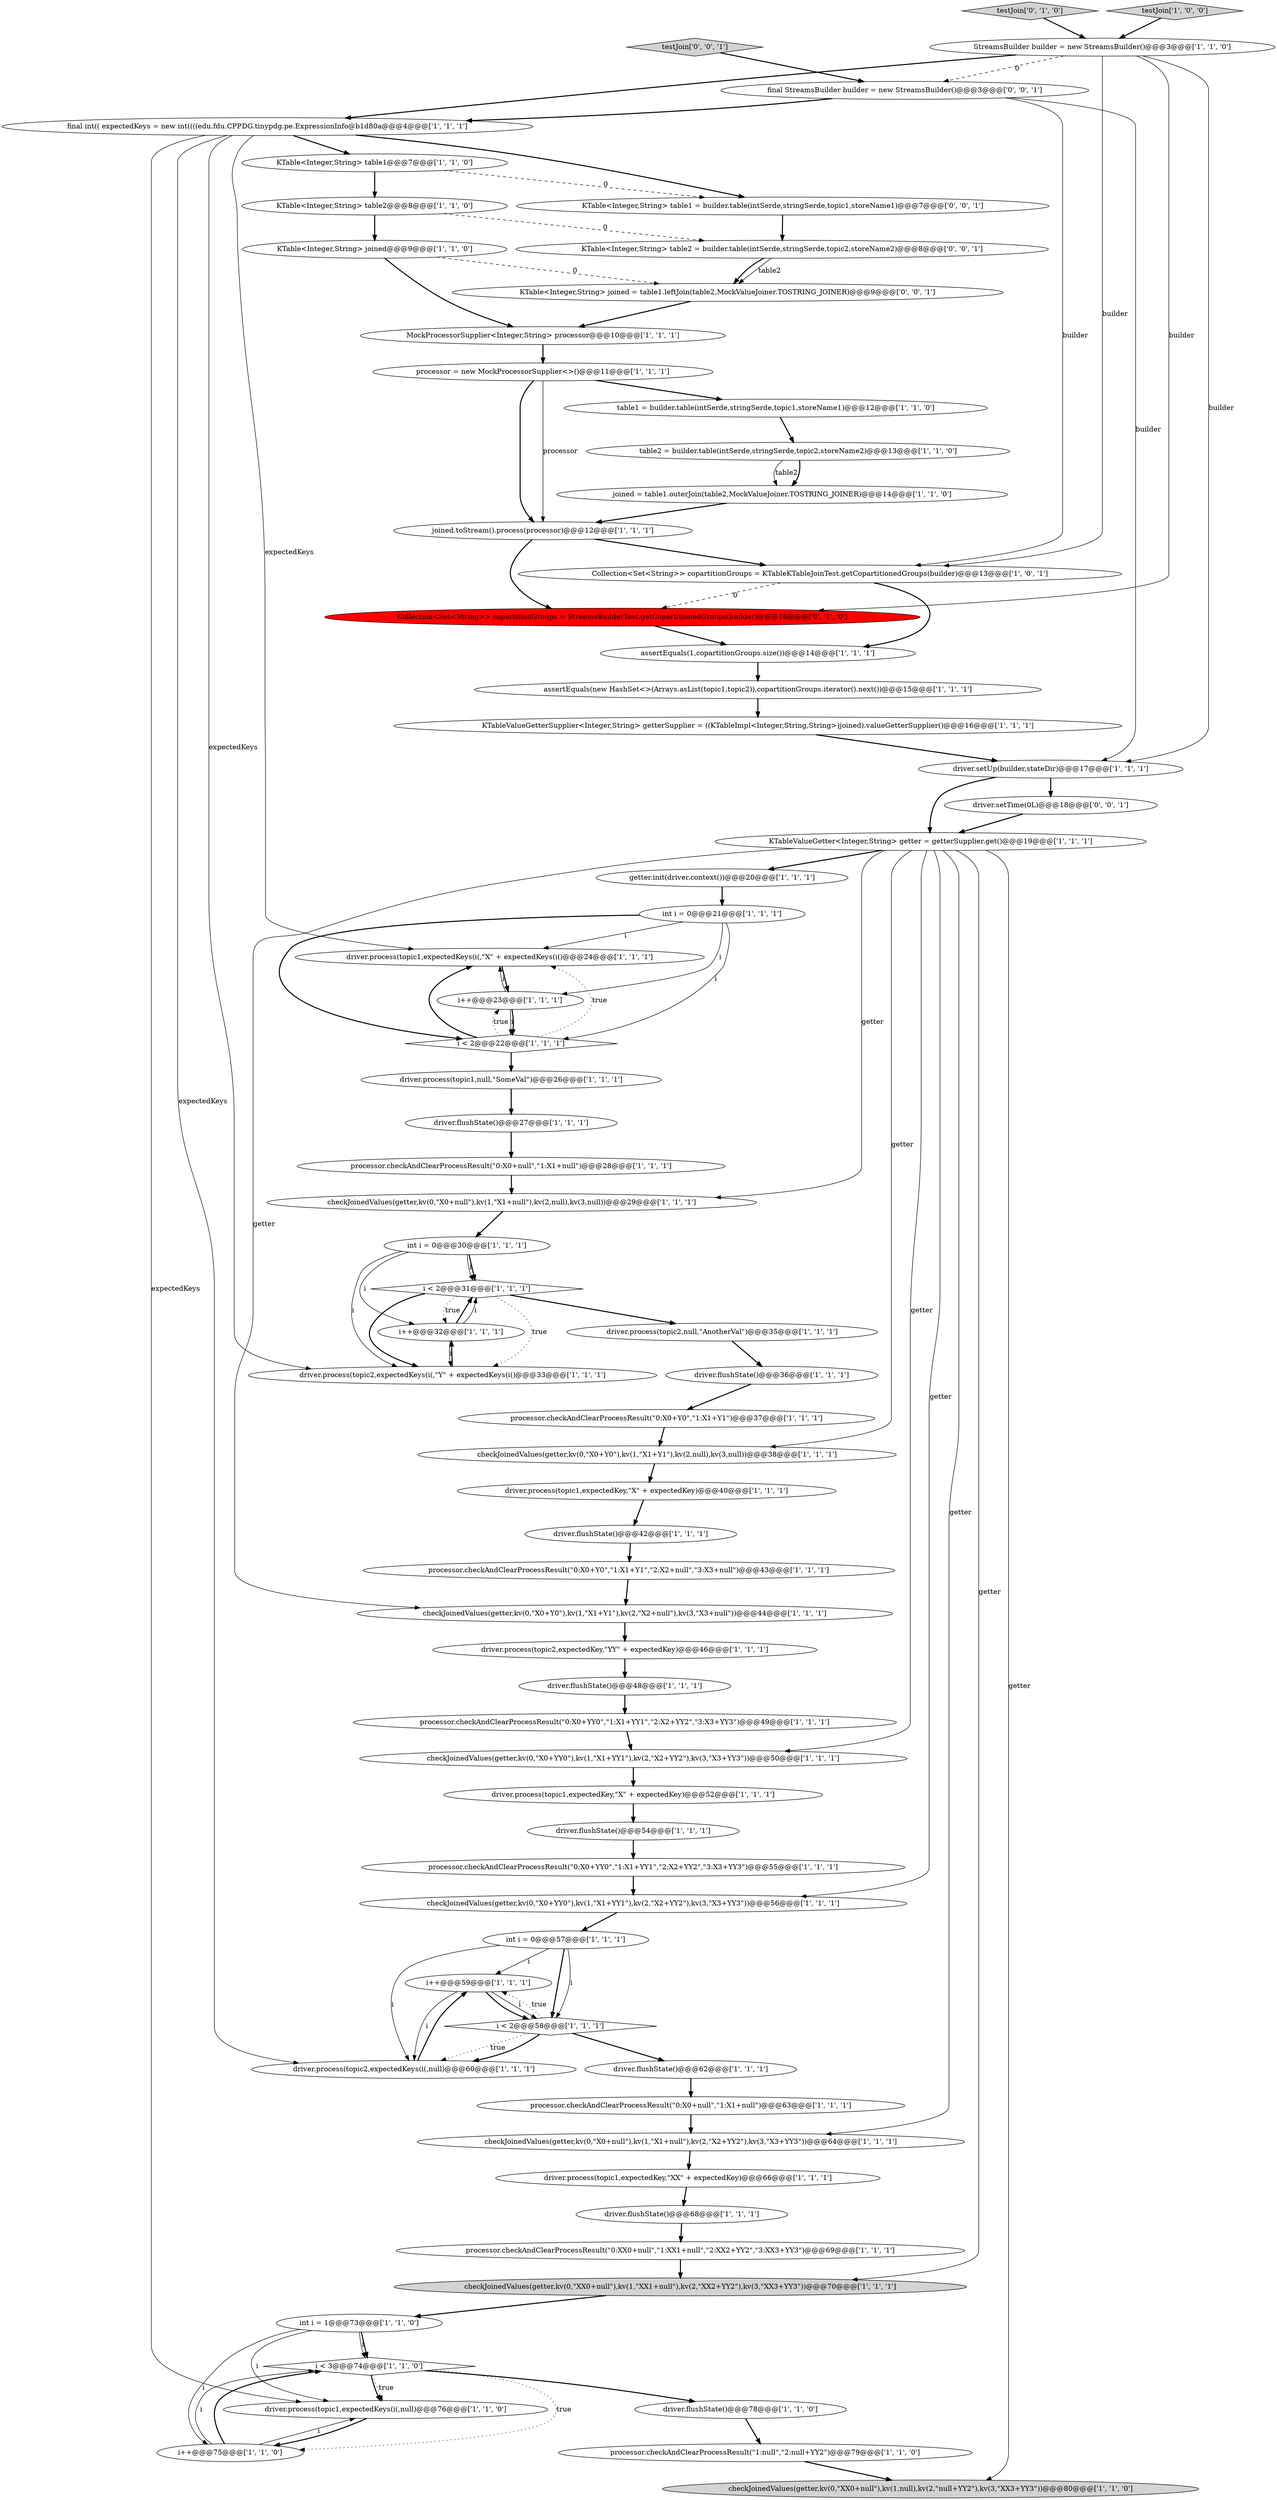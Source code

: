 digraph {
65 [style = filled, label = "Collection<Set<String>> copartitionGroups = StreamsBuilderTest.getCopartitionedGroups(builder)@@@16@@@['0', '1', '0']", fillcolor = red, shape = ellipse image = "AAA1AAABBB2BBB"];
51 [style = filled, label = "KTable<Integer,String> table2@@@8@@@['1', '1', '0']", fillcolor = white, shape = ellipse image = "AAA0AAABBB1BBB"];
40 [style = filled, label = "getter.init(driver.context())@@@20@@@['1', '1', '1']", fillcolor = white, shape = ellipse image = "AAA0AAABBB1BBB"];
52 [style = filled, label = "driver.process(topic1,expectedKey,\"X\" + expectedKey)@@@52@@@['1', '1', '1']", fillcolor = white, shape = ellipse image = "AAA0AAABBB1BBB"];
39 [style = filled, label = "driver.flushState()@@@48@@@['1', '1', '1']", fillcolor = white, shape = ellipse image = "AAA0AAABBB1BBB"];
4 [style = filled, label = "checkJoinedValues(getter,kv(0,\"XX0+null\"),kv(1,null),kv(2,\"null+YY2\"),kv(3,\"XX3+YY3\"))@@@80@@@['1', '1', '0']", fillcolor = lightgray, shape = ellipse image = "AAA0AAABBB1BBB"];
22 [style = filled, label = "i < 3@@@74@@@['1', '1', '0']", fillcolor = white, shape = diamond image = "AAA0AAABBB1BBB"];
59 [style = filled, label = "StreamsBuilder builder = new StreamsBuilder()@@@3@@@['1', '1', '0']", fillcolor = white, shape = ellipse image = "AAA0AAABBB1BBB"];
36 [style = filled, label = "driver.process(topic1,expectedKeys(i(,null)@@@76@@@['1', '1', '0']", fillcolor = white, shape = ellipse image = "AAA0AAABBB1BBB"];
33 [style = filled, label = "int i = 0@@@21@@@['1', '1', '1']", fillcolor = white, shape = ellipse image = "AAA0AAABBB1BBB"];
66 [style = filled, label = "testJoin['0', '1', '0']", fillcolor = lightgray, shape = diamond image = "AAA0AAABBB2BBB"];
46 [style = filled, label = "MockProcessorSupplier<Integer,String> processor@@@10@@@['1', '1', '1']", fillcolor = white, shape = ellipse image = "AAA0AAABBB1BBB"];
2 [style = filled, label = "int i = 1@@@73@@@['1', '1', '0']", fillcolor = white, shape = ellipse image = "AAA0AAABBB1BBB"];
69 [style = filled, label = "final StreamsBuilder builder = new StreamsBuilder()@@@3@@@['0', '0', '1']", fillcolor = white, shape = ellipse image = "AAA0AAABBB3BBB"];
12 [style = filled, label = "checkJoinedValues(getter,kv(0,\"XX0+null\"),kv(1,\"XX1+null\"),kv(2,\"XX2+YY2\"),kv(3,\"XX3+YY3\"))@@@70@@@['1', '1', '1']", fillcolor = lightgray, shape = ellipse image = "AAA0AAABBB1BBB"];
42 [style = filled, label = "processor.checkAndClearProcessResult(\"0:X0+Y0\",\"1:X1+Y1\")@@@37@@@['1', '1', '1']", fillcolor = white, shape = ellipse image = "AAA0AAABBB1BBB"];
49 [style = filled, label = "checkJoinedValues(getter,kv(0,\"X0+Y0\"),kv(1,\"X1+Y1\"),kv(2,\"X2+null\"),kv(3,\"X3+null\"))@@@44@@@['1', '1', '1']", fillcolor = white, shape = ellipse image = "AAA0AAABBB1BBB"];
43 [style = filled, label = "processor.checkAndClearProcessResult(\"0:X0+null\",\"1:X1+null\")@@@28@@@['1', '1', '1']", fillcolor = white, shape = ellipse image = "AAA0AAABBB1BBB"];
57 [style = filled, label = "processor.checkAndClearProcessResult(\"0:X0+null\",\"1:X1+null\")@@@63@@@['1', '1', '1']", fillcolor = white, shape = ellipse image = "AAA0AAABBB1BBB"];
17 [style = filled, label = "assertEquals(1,copartitionGroups.size())@@@14@@@['1', '1', '1']", fillcolor = white, shape = ellipse image = "AAA0AAABBB1BBB"];
48 [style = filled, label = "i < 2@@@31@@@['1', '1', '1']", fillcolor = white, shape = diamond image = "AAA0AAABBB1BBB"];
56 [style = filled, label = "processor.checkAndClearProcessResult(\"0:XX0+null\",\"1:XX1+null\",\"2:XX2+YY2\",\"3:XX3+YY3\")@@@69@@@['1', '1', '1']", fillcolor = white, shape = ellipse image = "AAA0AAABBB1BBB"];
34 [style = filled, label = "driver.process(topic2,null,\"AnotherVal\")@@@35@@@['1', '1', '1']", fillcolor = white, shape = ellipse image = "AAA0AAABBB1BBB"];
19 [style = filled, label = "driver.process(topic1,expectedKeys(i(,\"X\" + expectedKeys(i()@@@24@@@['1', '1', '1']", fillcolor = white, shape = ellipse image = "AAA0AAABBB1BBB"];
71 [style = filled, label = "testJoin['0', '0', '1']", fillcolor = lightgray, shape = diamond image = "AAA0AAABBB3BBB"];
72 [style = filled, label = "KTable<Integer,String> table2 = builder.table(intSerde,stringSerde,topic2,storeName2)@@@8@@@['0', '0', '1']", fillcolor = white, shape = ellipse image = "AAA0AAABBB3BBB"];
9 [style = filled, label = "i++@@@59@@@['1', '1', '1']", fillcolor = white, shape = ellipse image = "AAA0AAABBB1BBB"];
8 [style = filled, label = "joined = table1.outerJoin(table2,MockValueJoiner.TOSTRING_JOINER)@@@14@@@['1', '1', '0']", fillcolor = white, shape = ellipse image = "AAA0AAABBB1BBB"];
1 [style = filled, label = "KTable<Integer,String> joined@@@9@@@['1', '1', '0']", fillcolor = white, shape = ellipse image = "AAA0AAABBB1BBB"];
18 [style = filled, label = "driver.process(topic1,expectedKey,\"X\" + expectedKey)@@@40@@@['1', '1', '1']", fillcolor = white, shape = ellipse image = "AAA0AAABBB1BBB"];
38 [style = filled, label = "driver.flushState()@@@27@@@['1', '1', '1']", fillcolor = white, shape = ellipse image = "AAA0AAABBB1BBB"];
31 [style = filled, label = "driver.flushState()@@@36@@@['1', '1', '1']", fillcolor = white, shape = ellipse image = "AAA0AAABBB1BBB"];
64 [style = filled, label = "driver.process(topic1,expectedKey,\"XX\" + expectedKey)@@@66@@@['1', '1', '1']", fillcolor = white, shape = ellipse image = "AAA0AAABBB1BBB"];
45 [style = filled, label = "driver.process(topic2,expectedKey,\"YY\" + expectedKey)@@@46@@@['1', '1', '1']", fillcolor = white, shape = ellipse image = "AAA0AAABBB1BBB"];
5 [style = filled, label = "table2 = builder.table(intSerde,stringSerde,topic2,storeName2)@@@13@@@['1', '1', '0']", fillcolor = white, shape = ellipse image = "AAA0AAABBB1BBB"];
70 [style = filled, label = "KTable<Integer,String> table1 = builder.table(intSerde,stringSerde,topic1,storeName1)@@@7@@@['0', '0', '1']", fillcolor = white, shape = ellipse image = "AAA0AAABBB3BBB"];
58 [style = filled, label = "checkJoinedValues(getter,kv(0,\"X0+Y0\"),kv(1,\"X1+Y1\"),kv(2,null),kv(3,null))@@@38@@@['1', '1', '1']", fillcolor = white, shape = ellipse image = "AAA0AAABBB1BBB"];
47 [style = filled, label = "driver.flushState()@@@62@@@['1', '1', '1']", fillcolor = white, shape = ellipse image = "AAA0AAABBB1BBB"];
26 [style = filled, label = "checkJoinedValues(getter,kv(0,\"X0+YY0\"),kv(1,\"X1+YY1\"),kv(2,\"X2+YY2\"),kv(3,\"X3+YY3\"))@@@56@@@['1', '1', '1']", fillcolor = white, shape = ellipse image = "AAA0AAABBB1BBB"];
20 [style = filled, label = "final int(( expectedKeys = new int((((edu.fdu.CPPDG.tinypdg.pe.ExpressionInfo@b1d80a@@@4@@@['1', '1', '1']", fillcolor = white, shape = ellipse image = "AAA0AAABBB1BBB"];
55 [style = filled, label = "processor.checkAndClearProcessResult(\"0:X0+YY0\",\"1:X1+YY1\",\"2:X2+YY2\",\"3:X3+YY3\")@@@49@@@['1', '1', '1']", fillcolor = white, shape = ellipse image = "AAA0AAABBB1BBB"];
67 [style = filled, label = "KTable<Integer,String> joined = table1.leftJoin(table2,MockValueJoiner.TOSTRING_JOINER)@@@9@@@['0', '0', '1']", fillcolor = white, shape = ellipse image = "AAA0AAABBB3BBB"];
21 [style = filled, label = "driver.flushState()@@@68@@@['1', '1', '1']", fillcolor = white, shape = ellipse image = "AAA0AAABBB1BBB"];
35 [style = filled, label = "i < 2@@@58@@@['1', '1', '1']", fillcolor = white, shape = diamond image = "AAA0AAABBB1BBB"];
60 [style = filled, label = "table1 = builder.table(intSerde,stringSerde,topic1,storeName1)@@@12@@@['1', '1', '0']", fillcolor = white, shape = ellipse image = "AAA0AAABBB1BBB"];
15 [style = filled, label = "KTableValueGetterSupplier<Integer,String> getterSupplier = ((KTableImpl<Integer,String,String>)joined).valueGetterSupplier()@@@16@@@['1', '1', '1']", fillcolor = white, shape = ellipse image = "AAA0AAABBB1BBB"];
16 [style = filled, label = "processor.checkAndClearProcessResult(\"0:X0+YY0\",\"1:X1+YY1\",\"2:X2+YY2\",\"3:X3+YY3\")@@@55@@@['1', '1', '1']", fillcolor = white, shape = ellipse image = "AAA0AAABBB1BBB"];
13 [style = filled, label = "i++@@@75@@@['1', '1', '0']", fillcolor = white, shape = ellipse image = "AAA0AAABBB1BBB"];
61 [style = filled, label = "i++@@@32@@@['1', '1', '1']", fillcolor = white, shape = ellipse image = "AAA0AAABBB1BBB"];
68 [style = filled, label = "driver.setTime(0L)@@@18@@@['0', '0', '1']", fillcolor = white, shape = ellipse image = "AAA0AAABBB3BBB"];
0 [style = filled, label = "driver.setUp(builder,stateDir)@@@17@@@['1', '1', '1']", fillcolor = white, shape = ellipse image = "AAA0AAABBB1BBB"];
23 [style = filled, label = "processor.checkAndClearProcessResult(\"0:X0+Y0\",\"1:X1+Y1\",\"2:X2+null\",\"3:X3+null\")@@@43@@@['1', '1', '1']", fillcolor = white, shape = ellipse image = "AAA0AAABBB1BBB"];
37 [style = filled, label = "checkJoinedValues(getter,kv(0,\"X0+null\"),kv(1,\"X1+null\"),kv(2,\"X2+YY2\"),kv(3,\"X3+YY3\"))@@@64@@@['1', '1', '1']", fillcolor = white, shape = ellipse image = "AAA0AAABBB1BBB"];
44 [style = filled, label = "KTable<Integer,String> table1@@@7@@@['1', '1', '0']", fillcolor = white, shape = ellipse image = "AAA0AAABBB1BBB"];
50 [style = filled, label = "int i = 0@@@30@@@['1', '1', '1']", fillcolor = white, shape = ellipse image = "AAA0AAABBB1BBB"];
30 [style = filled, label = "i++@@@23@@@['1', '1', '1']", fillcolor = white, shape = ellipse image = "AAA0AAABBB1BBB"];
25 [style = filled, label = "checkJoinedValues(getter,kv(0,\"X0+YY0\"),kv(1,\"X1+YY1\"),kv(2,\"X2+YY2\"),kv(3,\"X3+YY3\"))@@@50@@@['1', '1', '1']", fillcolor = white, shape = ellipse image = "AAA0AAABBB1BBB"];
11 [style = filled, label = "driver.process(topic2,expectedKeys(i(,null)@@@60@@@['1', '1', '1']", fillcolor = white, shape = ellipse image = "AAA0AAABBB1BBB"];
7 [style = filled, label = "driver.flushState()@@@54@@@['1', '1', '1']", fillcolor = white, shape = ellipse image = "AAA0AAABBB1BBB"];
24 [style = filled, label = "driver.flushState()@@@78@@@['1', '1', '0']", fillcolor = white, shape = ellipse image = "AAA0AAABBB1BBB"];
27 [style = filled, label = "processor = new MockProcessorSupplier<>()@@@11@@@['1', '1', '1']", fillcolor = white, shape = ellipse image = "AAA0AAABBB1BBB"];
28 [style = filled, label = "joined.toStream().process(processor)@@@12@@@['1', '1', '1']", fillcolor = white, shape = ellipse image = "AAA0AAABBB1BBB"];
62 [style = filled, label = "processor.checkAndClearProcessResult(\"1:null\",\"2:null+YY2\")@@@79@@@['1', '1', '0']", fillcolor = white, shape = ellipse image = "AAA0AAABBB1BBB"];
6 [style = filled, label = "assertEquals(new HashSet<>(Arrays.asList(topic1,topic2)),copartitionGroups.iterator().next())@@@15@@@['1', '1', '1']", fillcolor = white, shape = ellipse image = "AAA0AAABBB1BBB"];
10 [style = filled, label = "int i = 0@@@57@@@['1', '1', '1']", fillcolor = white, shape = ellipse image = "AAA0AAABBB1BBB"];
29 [style = filled, label = "testJoin['1', '0', '0']", fillcolor = lightgray, shape = diamond image = "AAA0AAABBB1BBB"];
53 [style = filled, label = "driver.process(topic1,null,\"SomeVal\")@@@26@@@['1', '1', '1']", fillcolor = white, shape = ellipse image = "AAA0AAABBB1BBB"];
3 [style = filled, label = "checkJoinedValues(getter,kv(0,\"X0+null\"),kv(1,\"X1+null\"),kv(2,null),kv(3,null))@@@29@@@['1', '1', '1']", fillcolor = white, shape = ellipse image = "AAA0AAABBB1BBB"];
32 [style = filled, label = "Collection<Set<String>> copartitionGroups = KTableKTableJoinTest.getCopartitionedGroups(builder)@@@13@@@['1', '0', '1']", fillcolor = white, shape = ellipse image = "AAA0AAABBB1BBB"];
41 [style = filled, label = "KTableValueGetter<Integer,String> getter = getterSupplier.get()@@@19@@@['1', '1', '1']", fillcolor = white, shape = ellipse image = "AAA0AAABBB1BBB"];
14 [style = filled, label = "i < 2@@@22@@@['1', '1', '1']", fillcolor = white, shape = diamond image = "AAA0AAABBB1BBB"];
54 [style = filled, label = "driver.process(topic2,expectedKeys(i(,\"Y\" + expectedKeys(i()@@@33@@@['1', '1', '1']", fillcolor = white, shape = ellipse image = "AAA0AAABBB1BBB"];
63 [style = filled, label = "driver.flushState()@@@42@@@['1', '1', '1']", fillcolor = white, shape = ellipse image = "AAA0AAABBB1BBB"];
29->59 [style = bold, label=""];
50->48 [style = solid, label="i"];
14->19 [style = dotted, label="true"];
64->21 [style = bold, label=""];
65->17 [style = bold, label=""];
25->52 [style = bold, label=""];
5->8 [style = solid, label="table2"];
26->10 [style = bold, label=""];
27->28 [style = bold, label=""];
41->25 [style = solid, label="getter"];
20->70 [style = bold, label=""];
13->22 [style = solid, label="i"];
41->26 [style = solid, label="getter"];
10->35 [style = bold, label=""];
69->32 [style = solid, label="builder"];
51->1 [style = bold, label=""];
56->12 [style = bold, label=""];
58->18 [style = bold, label=""];
51->72 [style = dashed, label="0"];
11->9 [style = bold, label=""];
9->35 [style = bold, label=""];
1->46 [style = bold, label=""];
59->69 [style = dashed, label="0"];
48->54 [style = bold, label=""];
44->51 [style = bold, label=""];
12->2 [style = bold, label=""];
43->3 [style = bold, label=""];
30->14 [style = solid, label="i"];
21->56 [style = bold, label=""];
15->0 [style = bold, label=""];
7->16 [style = bold, label=""];
20->54 [style = solid, label="expectedKeys"];
33->14 [style = solid, label="i"];
30->14 [style = bold, label=""];
41->3 [style = solid, label="getter"];
13->22 [style = bold, label=""];
27->60 [style = bold, label=""];
53->38 [style = bold, label=""];
28->65 [style = bold, label=""];
48->34 [style = bold, label=""];
48->54 [style = dotted, label="true"];
23->49 [style = bold, label=""];
8->28 [style = bold, label=""];
41->49 [style = solid, label="getter"];
0->68 [style = bold, label=""];
16->26 [style = bold, label=""];
41->58 [style = solid, label="getter"];
34->31 [style = bold, label=""];
50->54 [style = solid, label="i"];
69->20 [style = bold, label=""];
59->32 [style = solid, label="builder"];
10->11 [style = solid, label="i"];
61->48 [style = bold, label=""];
47->57 [style = bold, label=""];
55->25 [style = bold, label=""];
61->48 [style = solid, label="i"];
19->30 [style = bold, label=""];
20->19 [style = solid, label="expectedKeys"];
22->13 [style = dotted, label="true"];
41->37 [style = solid, label="getter"];
10->9 [style = solid, label="i"];
52->7 [style = bold, label=""];
20->11 [style = solid, label="expectedKeys"];
2->36 [style = solid, label="i"];
54->61 [style = bold, label=""];
32->17 [style = bold, label=""];
59->65 [style = solid, label="builder"];
59->20 [style = bold, label=""];
1->67 [style = dashed, label="0"];
13->36 [style = solid, label="i"];
49->45 [style = bold, label=""];
57->37 [style = bold, label=""];
17->6 [style = bold, label=""];
61->54 [style = solid, label="i"];
10->35 [style = solid, label="i"];
33->30 [style = solid, label="i"];
14->19 [style = bold, label=""];
2->13 [style = solid, label="i"];
2->22 [style = solid, label="i"];
50->48 [style = bold, label=""];
6->15 [style = bold, label=""];
28->32 [style = bold, label=""];
60->5 [style = bold, label=""];
41->4 [style = solid, label="getter"];
0->41 [style = bold, label=""];
14->30 [style = dotted, label="true"];
31->42 [style = bold, label=""];
40->33 [style = bold, label=""];
36->13 [style = bold, label=""];
42->58 [style = bold, label=""];
41->40 [style = bold, label=""];
59->0 [style = solid, label="builder"];
37->64 [style = bold, label=""];
27->28 [style = solid, label="processor"];
22->36 [style = dotted, label="true"];
69->0 [style = solid, label="builder"];
70->72 [style = bold, label=""];
14->53 [style = bold, label=""];
30->19 [style = solid, label="i"];
44->70 [style = dashed, label="0"];
38->43 [style = bold, label=""];
45->39 [style = bold, label=""];
3->50 [style = bold, label=""];
5->8 [style = bold, label=""];
33->14 [style = bold, label=""];
50->61 [style = solid, label="i"];
39->55 [style = bold, label=""];
67->46 [style = bold, label=""];
62->4 [style = bold, label=""];
72->67 [style = solid, label="table2"];
35->9 [style = dotted, label="true"];
48->61 [style = dotted, label="true"];
32->65 [style = dashed, label="0"];
35->11 [style = dotted, label="true"];
20->44 [style = bold, label=""];
71->69 [style = bold, label=""];
18->63 [style = bold, label=""];
9->11 [style = solid, label="i"];
22->36 [style = bold, label=""];
46->27 [style = bold, label=""];
9->35 [style = solid, label="i"];
35->47 [style = bold, label=""];
72->67 [style = bold, label=""];
63->23 [style = bold, label=""];
24->62 [style = bold, label=""];
22->24 [style = bold, label=""];
20->36 [style = solid, label="expectedKeys"];
68->41 [style = bold, label=""];
2->22 [style = bold, label=""];
33->19 [style = solid, label="i"];
66->59 [style = bold, label=""];
41->12 [style = solid, label="getter"];
35->11 [style = bold, label=""];
}
